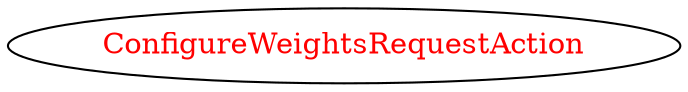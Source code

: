 digraph dependencyGraph {
 concentrate=true;
 ranksep="2.0";
 rankdir="LR"; 
 splines="ortho";
"ConfigureWeightsRequestAction" [fontcolor="red"];
}